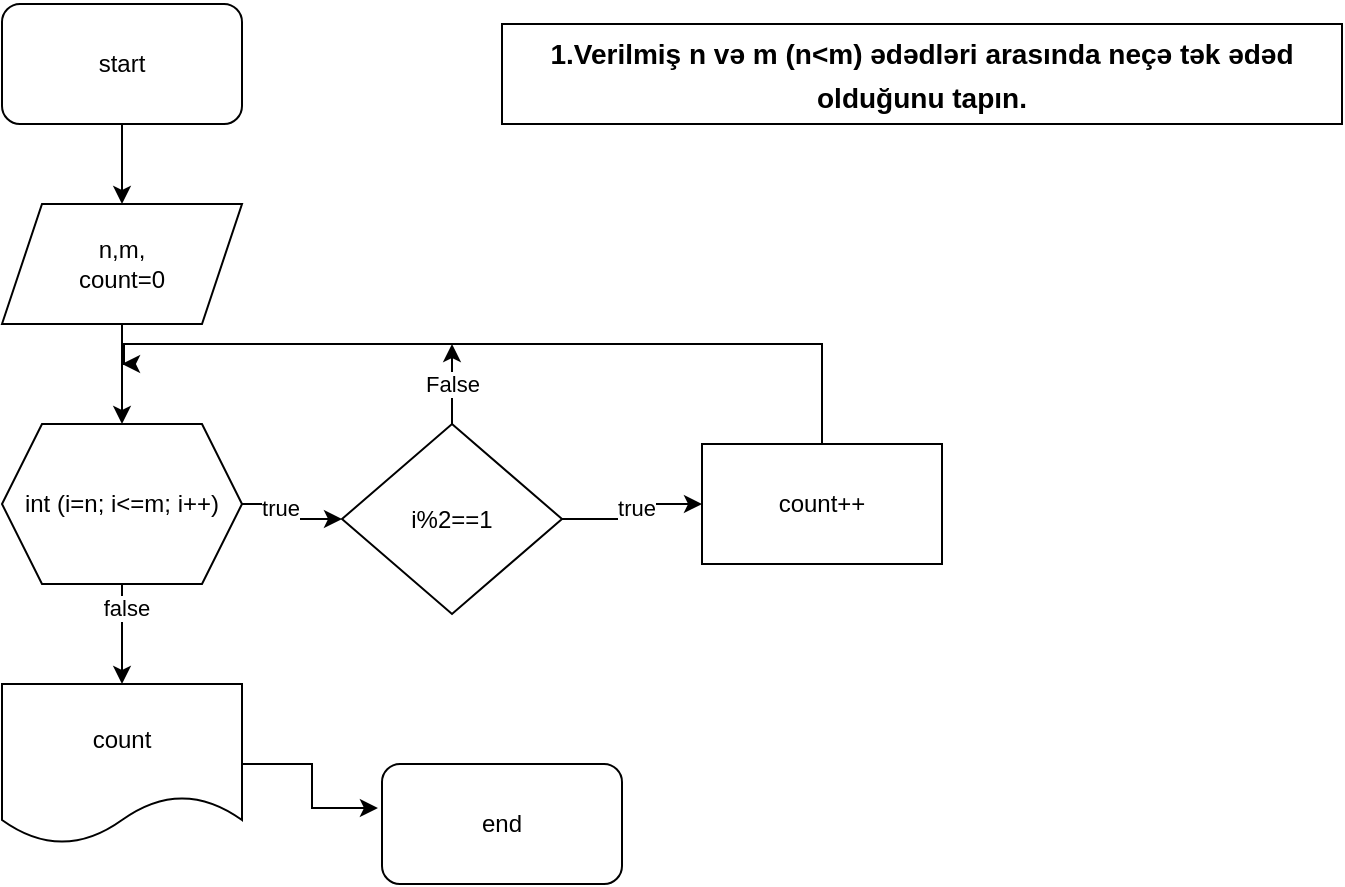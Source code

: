 <mxfile version="22.0.4" type="github">
  <diagram name="Page-1" id="-FKkgGoEUXWcKMXo3UV1">
    <mxGraphModel dx="1114" dy="610" grid="1" gridSize="10" guides="1" tooltips="1" connect="1" arrows="1" fold="1" page="1" pageScale="1" pageWidth="850" pageHeight="1100" math="0" shadow="0">
      <root>
        <mxCell id="0" />
        <mxCell id="1" parent="0" />
        <mxCell id="gxe5l9utPmxhr4n0kvoo-3" value="" style="edgeStyle=orthogonalEdgeStyle;rounded=0;orthogonalLoop=1;jettySize=auto;html=1;" edge="1" parent="1" source="gxe5l9utPmxhr4n0kvoo-1" target="gxe5l9utPmxhr4n0kvoo-2">
          <mxGeometry relative="1" as="geometry" />
        </mxCell>
        <mxCell id="gxe5l9utPmxhr4n0kvoo-1" value="start" style="rounded=1;whiteSpace=wrap;html=1;" vertex="1" parent="1">
          <mxGeometry x="150" y="10" width="120" height="60" as="geometry" />
        </mxCell>
        <mxCell id="gxe5l9utPmxhr4n0kvoo-5" value="" style="edgeStyle=orthogonalEdgeStyle;rounded=0;orthogonalLoop=1;jettySize=auto;html=1;" edge="1" parent="1" source="gxe5l9utPmxhr4n0kvoo-2" target="gxe5l9utPmxhr4n0kvoo-4">
          <mxGeometry relative="1" as="geometry" />
        </mxCell>
        <mxCell id="gxe5l9utPmxhr4n0kvoo-2" value="n,m,&lt;br&gt;count=0" style="shape=parallelogram;perimeter=parallelogramPerimeter;whiteSpace=wrap;html=1;fixedSize=1;" vertex="1" parent="1">
          <mxGeometry x="150" y="110" width="120" height="60" as="geometry" />
        </mxCell>
        <mxCell id="gxe5l9utPmxhr4n0kvoo-12" value="" style="edgeStyle=orthogonalEdgeStyle;rounded=0;orthogonalLoop=1;jettySize=auto;html=1;" edge="1" parent="1" source="gxe5l9utPmxhr4n0kvoo-4" target="gxe5l9utPmxhr4n0kvoo-9">
          <mxGeometry relative="1" as="geometry" />
        </mxCell>
        <mxCell id="gxe5l9utPmxhr4n0kvoo-14" value="true" style="edgeLabel;html=1;align=center;verticalAlign=middle;resizable=0;points=[];" vertex="1" connectable="0" parent="gxe5l9utPmxhr4n0kvoo-12">
          <mxGeometry x="-0.36" y="-2" relative="1" as="geometry">
            <mxPoint as="offset" />
          </mxGeometry>
        </mxCell>
        <mxCell id="gxe5l9utPmxhr4n0kvoo-23" value="" style="edgeStyle=orthogonalEdgeStyle;rounded=0;orthogonalLoop=1;jettySize=auto;html=1;" edge="1" parent="1" source="gxe5l9utPmxhr4n0kvoo-4" target="gxe5l9utPmxhr4n0kvoo-22">
          <mxGeometry relative="1" as="geometry" />
        </mxCell>
        <mxCell id="gxe5l9utPmxhr4n0kvoo-24" value="false" style="edgeLabel;html=1;align=center;verticalAlign=middle;resizable=0;points=[];" vertex="1" connectable="0" parent="gxe5l9utPmxhr4n0kvoo-23">
          <mxGeometry x="-0.52" y="2" relative="1" as="geometry">
            <mxPoint as="offset" />
          </mxGeometry>
        </mxCell>
        <mxCell id="gxe5l9utPmxhr4n0kvoo-4" value="int (i=n; i&amp;lt;=m; i++)" style="shape=hexagon;perimeter=hexagonPerimeter2;whiteSpace=wrap;html=1;fixedSize=1;" vertex="1" parent="1">
          <mxGeometry x="150" y="220" width="120" height="80" as="geometry" />
        </mxCell>
        <mxCell id="gxe5l9utPmxhr4n0kvoo-13" value="" style="edgeStyle=orthogonalEdgeStyle;rounded=0;orthogonalLoop=1;jettySize=auto;html=1;" edge="1" parent="1" source="gxe5l9utPmxhr4n0kvoo-9" target="gxe5l9utPmxhr4n0kvoo-10">
          <mxGeometry relative="1" as="geometry" />
        </mxCell>
        <mxCell id="gxe5l9utPmxhr4n0kvoo-15" value="true" style="edgeLabel;html=1;align=center;verticalAlign=middle;resizable=0;points=[];" vertex="1" connectable="0" parent="gxe5l9utPmxhr4n0kvoo-13">
          <mxGeometry x="0.057" y="-2" relative="1" as="geometry">
            <mxPoint as="offset" />
          </mxGeometry>
        </mxCell>
        <mxCell id="gxe5l9utPmxhr4n0kvoo-20" value="" style="edgeStyle=orthogonalEdgeStyle;rounded=0;orthogonalLoop=1;jettySize=auto;html=1;" edge="1" parent="1" source="gxe5l9utPmxhr4n0kvoo-9">
          <mxGeometry relative="1" as="geometry">
            <mxPoint x="375" y="180" as="targetPoint" />
          </mxGeometry>
        </mxCell>
        <mxCell id="gxe5l9utPmxhr4n0kvoo-21" value="False" style="edgeLabel;html=1;align=center;verticalAlign=middle;resizable=0;points=[];" vertex="1" connectable="0" parent="gxe5l9utPmxhr4n0kvoo-20">
          <mxGeometry x="-0.013" relative="1" as="geometry">
            <mxPoint as="offset" />
          </mxGeometry>
        </mxCell>
        <mxCell id="gxe5l9utPmxhr4n0kvoo-9" value="i%2==1" style="rhombus;whiteSpace=wrap;html=1;" vertex="1" parent="1">
          <mxGeometry x="320" y="220" width="110" height="95" as="geometry" />
        </mxCell>
        <mxCell id="gxe5l9utPmxhr4n0kvoo-16" style="edgeStyle=orthogonalEdgeStyle;rounded=0;orthogonalLoop=1;jettySize=auto;html=1;" edge="1" parent="1" source="gxe5l9utPmxhr4n0kvoo-10">
          <mxGeometry relative="1" as="geometry">
            <mxPoint x="210" y="190" as="targetPoint" />
            <Array as="points">
              <mxPoint x="560" y="180" />
              <mxPoint x="211" y="180" />
            </Array>
          </mxGeometry>
        </mxCell>
        <mxCell id="gxe5l9utPmxhr4n0kvoo-10" value="count++" style="rounded=0;whiteSpace=wrap;html=1;" vertex="1" parent="1">
          <mxGeometry x="500" y="230" width="120" height="60" as="geometry" />
        </mxCell>
        <mxCell id="gxe5l9utPmxhr4n0kvoo-22" value="count" style="shape=document;whiteSpace=wrap;html=1;boundedLbl=1;" vertex="1" parent="1">
          <mxGeometry x="150" y="350" width="120" height="80" as="geometry" />
        </mxCell>
        <mxCell id="gxe5l9utPmxhr4n0kvoo-27" value="end" style="rounded=1;whiteSpace=wrap;html=1;" vertex="1" parent="1">
          <mxGeometry x="340" y="390" width="120" height="60" as="geometry" />
        </mxCell>
        <mxCell id="gxe5l9utPmxhr4n0kvoo-28" style="edgeStyle=orthogonalEdgeStyle;rounded=0;orthogonalLoop=1;jettySize=auto;html=1;entryX=-0.017;entryY=0.367;entryDx=0;entryDy=0;entryPerimeter=0;" edge="1" parent="1" source="gxe5l9utPmxhr4n0kvoo-22" target="gxe5l9utPmxhr4n0kvoo-27">
          <mxGeometry relative="1" as="geometry" />
        </mxCell>
        <mxCell id="gxe5l9utPmxhr4n0kvoo-29" value="&lt;h2&gt;&lt;font style=&quot;font-size: 14px;&quot;&gt;1.Verilmiş n və m (n&amp;lt;m) ədədləri arasında neçə tək ədəd olduğunu tapın.&lt;/font&gt;&lt;/h2&gt;" style="rounded=0;whiteSpace=wrap;html=1;" vertex="1" parent="1">
          <mxGeometry x="400" y="20" width="420" height="50" as="geometry" />
        </mxCell>
      </root>
    </mxGraphModel>
  </diagram>
</mxfile>
